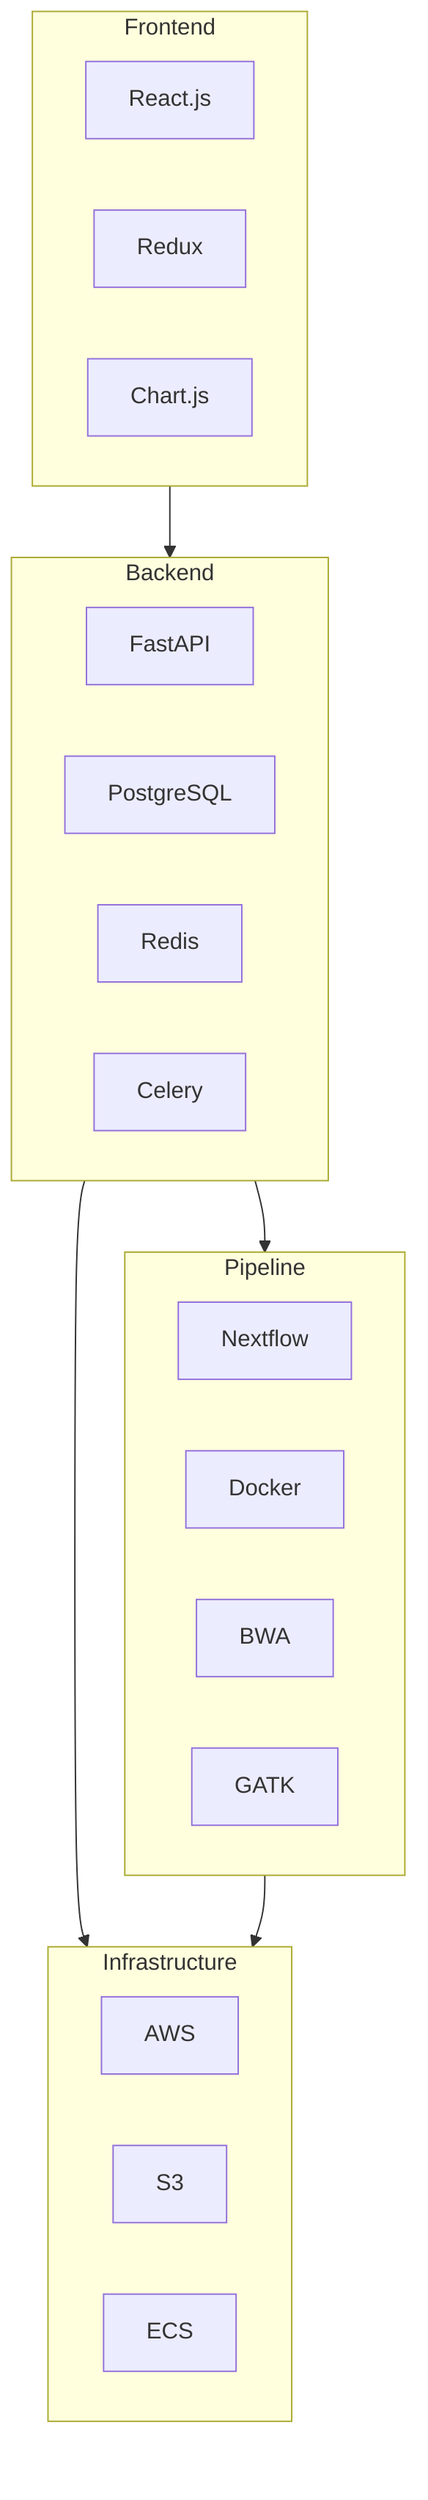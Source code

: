graph TD
    subgraph Frontend
        React["React.js"]
        Redux["Redux"]
        Chart["Chart.js"]
    end

    subgraph Backend
        FastAPI["FastAPI"]
        PostgreSQL["PostgreSQL"]
        Redis["Redis"]
        Celery["Celery"]
    end

    subgraph Pipeline
        Nextflow["Nextflow"]
        Docker["Docker"]
        BWA["BWA"]
        GATK["GATK"]
    end

    subgraph Infrastructure
        AWS["AWS"]
        S3["S3"]
        ECS["ECS"]
    end

    Frontend --> Backend
    Backend --> Pipeline
    Backend --> Infrastructure
    Pipeline --> Infrastructure